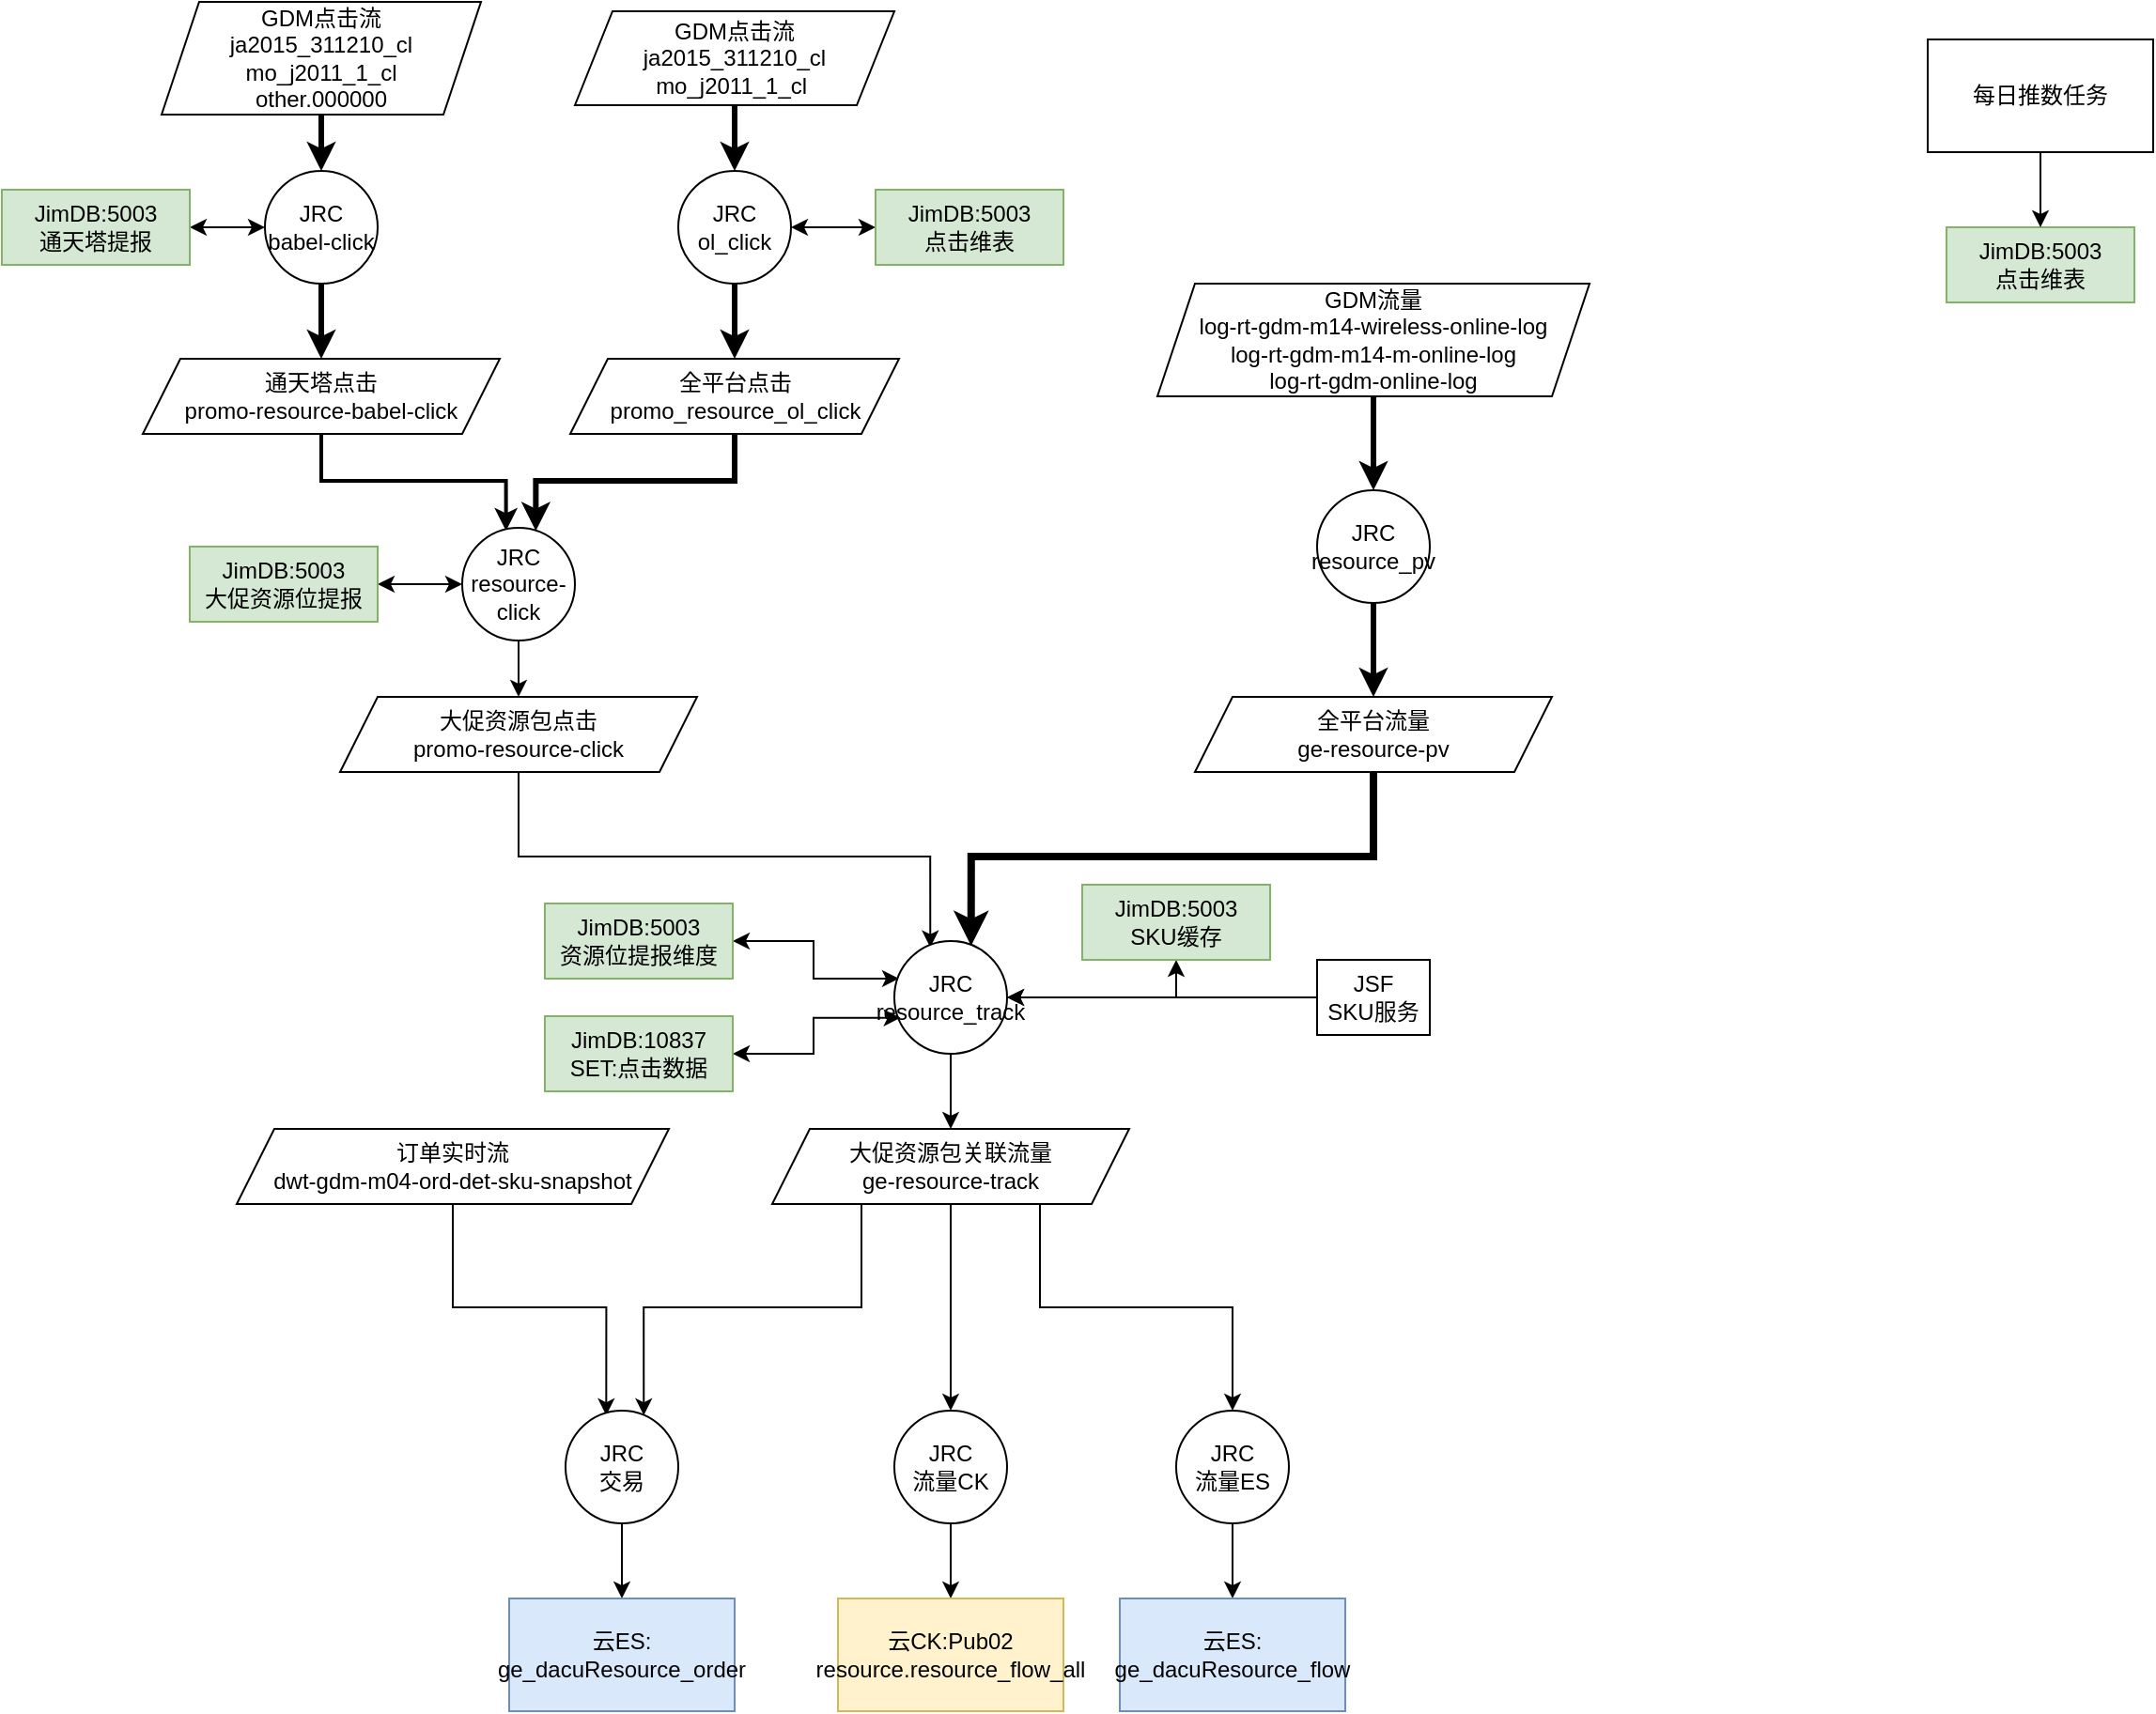 <mxfile version="13.9.1" type="github">
  <diagram id="Y2ApiTfD9mo3m8PPAAE7" name="Page-1">
    <mxGraphModel dx="1185" dy="635" grid="1" gridSize="10" guides="1" tooltips="1" connect="1" arrows="1" fold="1" page="1" pageScale="1" pageWidth="827" pageHeight="1169" math="0" shadow="0">
      <root>
        <mxCell id="0" />
        <mxCell id="1" parent="0" />
        <mxCell id="oiUOhZs4d3MyHZ9kf1-n-3" style="edgeStyle=orthogonalEdgeStyle;rounded=0;orthogonalLoop=1;jettySize=auto;html=1;exitX=0.5;exitY=1;exitDx=0;exitDy=0;strokeWidth=3;" parent="1" source="oiUOhZs4d3MyHZ9kf1-n-1" target="oiUOhZs4d3MyHZ9kf1-n-2" edge="1">
          <mxGeometry relative="1" as="geometry" />
        </mxCell>
        <mxCell id="oiUOhZs4d3MyHZ9kf1-n-1" value="GDM点击流&lt;br&gt;ja2015_311210_cl&lt;br&gt;mo_j2011_1_cl&lt;br&gt;other.000000&lt;span&gt; &lt;/span&gt;&lt;br&gt;&lt;span&gt; &lt;/span&gt;" style="shape=parallelogram;perimeter=parallelogramPerimeter;whiteSpace=wrap;html=1;fixedSize=1;" parent="1" vertex="1">
          <mxGeometry x="160" y="80" width="170" height="60" as="geometry" />
        </mxCell>
        <mxCell id="oiUOhZs4d3MyHZ9kf1-n-7" value="" style="edgeStyle=orthogonalEdgeStyle;rounded=0;orthogonalLoop=1;jettySize=auto;html=1;strokeWidth=3;" parent="1" source="oiUOhZs4d3MyHZ9kf1-n-2" target="oiUOhZs4d3MyHZ9kf1-n-6" edge="1">
          <mxGeometry relative="1" as="geometry" />
        </mxCell>
        <mxCell id="oiUOhZs4d3MyHZ9kf1-n-2" value="JRC&lt;br&gt;babel-click" style="ellipse;whiteSpace=wrap;html=1;aspect=fixed;" parent="1" vertex="1">
          <mxGeometry x="215" y="170" width="60" height="60" as="geometry" />
        </mxCell>
        <mxCell id="oiUOhZs4d3MyHZ9kf1-n-15" style="edgeStyle=orthogonalEdgeStyle;rounded=0;orthogonalLoop=1;jettySize=auto;html=1;exitX=0.5;exitY=1;exitDx=0;exitDy=0;entryX=0.389;entryY=0.028;entryDx=0;entryDy=0;entryPerimeter=0;strokeWidth=2;" parent="1" source="oiUOhZs4d3MyHZ9kf1-n-6" target="oiUOhZs4d3MyHZ9kf1-n-14" edge="1">
          <mxGeometry relative="1" as="geometry" />
        </mxCell>
        <mxCell id="oiUOhZs4d3MyHZ9kf1-n-6" value="通天塔点击&lt;br&gt;promo-resource-babel-click" style="shape=parallelogram;perimeter=parallelogramPerimeter;whiteSpace=wrap;html=1;fixedSize=1;" parent="1" vertex="1">
          <mxGeometry x="150" y="270" width="190" height="40" as="geometry" />
        </mxCell>
        <mxCell id="oiUOhZs4d3MyHZ9kf1-n-11" style="edgeStyle=orthogonalEdgeStyle;rounded=0;orthogonalLoop=1;jettySize=auto;html=1;exitX=0.5;exitY=1;exitDx=0;exitDy=0;entryX=0.5;entryY=0;entryDx=0;entryDy=0;strokeWidth=3;" parent="1" source="oiUOhZs4d3MyHZ9kf1-n-8" target="oiUOhZs4d3MyHZ9kf1-n-10" edge="1">
          <mxGeometry relative="1" as="geometry" />
        </mxCell>
        <mxCell id="oiUOhZs4d3MyHZ9kf1-n-8" value="GDM点击流&lt;br&gt;ja2015_311210_cl&lt;br&gt;mo_j2011_1_cl&lt;span&gt;&amp;nbsp;&lt;/span&gt;&lt;br&gt;&lt;span&gt; &lt;/span&gt;" style="shape=parallelogram;perimeter=parallelogramPerimeter;whiteSpace=wrap;html=1;fixedSize=1;" parent="1" vertex="1">
          <mxGeometry x="380" y="85" width="170" height="50" as="geometry" />
        </mxCell>
        <mxCell id="oiUOhZs4d3MyHZ9kf1-n-13" value="" style="edgeStyle=orthogonalEdgeStyle;rounded=0;orthogonalLoop=1;jettySize=auto;html=1;strokeWidth=3;" parent="1" source="oiUOhZs4d3MyHZ9kf1-n-10" target="oiUOhZs4d3MyHZ9kf1-n-12" edge="1">
          <mxGeometry relative="1" as="geometry" />
        </mxCell>
        <mxCell id="oiUOhZs4d3MyHZ9kf1-n-10" value="JRC&lt;br&gt;ol_click" style="ellipse;whiteSpace=wrap;html=1;aspect=fixed;" parent="1" vertex="1">
          <mxGeometry x="435" y="170" width="60" height="60" as="geometry" />
        </mxCell>
        <mxCell id="oiUOhZs4d3MyHZ9kf1-n-16" style="edgeStyle=orthogonalEdgeStyle;rounded=0;orthogonalLoop=1;jettySize=auto;html=1;exitX=0.5;exitY=1;exitDx=0;exitDy=0;entryX=0.653;entryY=0.028;entryDx=0;entryDy=0;entryPerimeter=0;strokeWidth=3;" parent="1" source="oiUOhZs4d3MyHZ9kf1-n-12" target="oiUOhZs4d3MyHZ9kf1-n-14" edge="1">
          <mxGeometry relative="1" as="geometry" />
        </mxCell>
        <mxCell id="oiUOhZs4d3MyHZ9kf1-n-12" value="全平台点击&lt;br&gt;promo_resource_ol_click" style="shape=parallelogram;perimeter=parallelogramPerimeter;whiteSpace=wrap;html=1;fixedSize=1;" parent="1" vertex="1">
          <mxGeometry x="377.5" y="270" width="175" height="40" as="geometry" />
        </mxCell>
        <mxCell id="oiUOhZs4d3MyHZ9kf1-n-18" style="edgeStyle=orthogonalEdgeStyle;rounded=0;orthogonalLoop=1;jettySize=auto;html=1;exitX=0.5;exitY=1;exitDx=0;exitDy=0;entryX=0.5;entryY=0;entryDx=0;entryDy=0;" parent="1" source="oiUOhZs4d3MyHZ9kf1-n-14" target="oiUOhZs4d3MyHZ9kf1-n-17" edge="1">
          <mxGeometry relative="1" as="geometry" />
        </mxCell>
        <mxCell id="oiUOhZs4d3MyHZ9kf1-n-14" value="JRC&lt;br&gt;resource-click" style="ellipse;whiteSpace=wrap;html=1;aspect=fixed;" parent="1" vertex="1">
          <mxGeometry x="320" y="360" width="60" height="60" as="geometry" />
        </mxCell>
        <mxCell id="oiUOhZs4d3MyHZ9kf1-n-25" style="edgeStyle=orthogonalEdgeStyle;rounded=0;orthogonalLoop=1;jettySize=auto;html=1;exitX=0.5;exitY=1;exitDx=0;exitDy=0;entryX=0.319;entryY=0.056;entryDx=0;entryDy=0;entryPerimeter=0;" parent="1" source="oiUOhZs4d3MyHZ9kf1-n-17" target="oiUOhZs4d3MyHZ9kf1-n-19" edge="1">
          <mxGeometry relative="1" as="geometry" />
        </mxCell>
        <mxCell id="oiUOhZs4d3MyHZ9kf1-n-17" value="大促资源包点击&lt;br&gt;promo-resource-click" style="shape=parallelogram;perimeter=parallelogramPerimeter;whiteSpace=wrap;html=1;fixedSize=1;" parent="1" vertex="1">
          <mxGeometry x="255" y="450" width="190" height="40" as="geometry" />
        </mxCell>
        <mxCell id="oiUOhZs4d3MyHZ9kf1-n-28" style="edgeStyle=orthogonalEdgeStyle;rounded=0;orthogonalLoop=1;jettySize=auto;html=1;exitX=0.5;exitY=1;exitDx=0;exitDy=0;entryX=0.5;entryY=0;entryDx=0;entryDy=0;" parent="1" source="oiUOhZs4d3MyHZ9kf1-n-19" target="oiUOhZs4d3MyHZ9kf1-n-27" edge="1">
          <mxGeometry relative="1" as="geometry" />
        </mxCell>
        <mxCell id="oiUOhZs4d3MyHZ9kf1-n-36" style="edgeStyle=orthogonalEdgeStyle;rounded=0;orthogonalLoop=1;jettySize=auto;html=1;exitX=0.042;exitY=0.333;exitDx=0;exitDy=0;startArrow=classic;startFill=1;exitPerimeter=0;" parent="1" source="oiUOhZs4d3MyHZ9kf1-n-19" target="oiUOhZs4d3MyHZ9kf1-n-35" edge="1">
          <mxGeometry relative="1" as="geometry" />
        </mxCell>
        <mxCell id="oiUOhZs4d3MyHZ9kf1-n-19" value="JRC&lt;br&gt;resource_track" style="ellipse;whiteSpace=wrap;html=1;aspect=fixed;" parent="1" vertex="1">
          <mxGeometry x="550" y="580" width="60" height="60" as="geometry" />
        </mxCell>
        <mxCell id="oiUOhZs4d3MyHZ9kf1-n-22" style="edgeStyle=orthogonalEdgeStyle;rounded=0;orthogonalLoop=1;jettySize=auto;html=1;exitX=0.5;exitY=1;exitDx=0;exitDy=0;entryX=0.5;entryY=0;entryDx=0;entryDy=0;strokeWidth=3;" parent="1" source="oiUOhZs4d3MyHZ9kf1-n-20" target="oiUOhZs4d3MyHZ9kf1-n-21" edge="1">
          <mxGeometry relative="1" as="geometry" />
        </mxCell>
        <mxCell id="oiUOhZs4d3MyHZ9kf1-n-20" value="GDM流量&lt;br&gt;&lt;div&gt;log-rt-gdm-m14-wireless-online-log&lt;/div&gt;&lt;div&gt;&lt;/div&gt;&lt;div&gt;log-rt-gdm-m14-m-online-log&lt;/div&gt;&lt;div&gt;&lt;/div&gt;&lt;div&gt;log-rt-gdm-online-log&lt;/div&gt;&lt;span&gt; &lt;/span&gt;" style="shape=parallelogram;perimeter=parallelogramPerimeter;whiteSpace=wrap;html=1;fixedSize=1;" parent="1" vertex="1">
          <mxGeometry x="690" y="230" width="230" height="60" as="geometry" />
        </mxCell>
        <mxCell id="oiUOhZs4d3MyHZ9kf1-n-24" style="edgeStyle=orthogonalEdgeStyle;rounded=0;orthogonalLoop=1;jettySize=auto;html=1;exitX=0.5;exitY=1;exitDx=0;exitDy=0;strokeWidth=3;" parent="1" source="oiUOhZs4d3MyHZ9kf1-n-21" target="oiUOhZs4d3MyHZ9kf1-n-23" edge="1">
          <mxGeometry relative="1" as="geometry" />
        </mxCell>
        <mxCell id="oiUOhZs4d3MyHZ9kf1-n-21" value="JRC&lt;br&gt;resource_pv" style="ellipse;whiteSpace=wrap;html=1;aspect=fixed;" parent="1" vertex="1">
          <mxGeometry x="775" y="340" width="60" height="60" as="geometry" />
        </mxCell>
        <mxCell id="oiUOhZs4d3MyHZ9kf1-n-26" style="edgeStyle=orthogonalEdgeStyle;rounded=0;orthogonalLoop=1;jettySize=auto;html=1;exitX=0.5;exitY=1;exitDx=0;exitDy=0;entryX=0.681;entryY=0.042;entryDx=0;entryDy=0;entryPerimeter=0;strokeWidth=4;" parent="1" source="oiUOhZs4d3MyHZ9kf1-n-23" target="oiUOhZs4d3MyHZ9kf1-n-19" edge="1">
          <mxGeometry relative="1" as="geometry">
            <mxPoint x="580" y="580" as="targetPoint" />
          </mxGeometry>
        </mxCell>
        <mxCell id="oiUOhZs4d3MyHZ9kf1-n-23" value="全平台流量&lt;br&gt;ge-resource-pv" style="shape=parallelogram;perimeter=parallelogramPerimeter;whiteSpace=wrap;html=1;fixedSize=1;" parent="1" vertex="1">
          <mxGeometry x="710" y="450" width="190" height="40" as="geometry" />
        </mxCell>
        <mxCell id="q5lQ5qAvXVzz90SRcJgr-5" style="edgeStyle=orthogonalEdgeStyle;rounded=0;jumpSize=3;orthogonalLoop=1;jettySize=auto;html=1;exitX=0.25;exitY=1;exitDx=0;exitDy=0;entryX=0.694;entryY=0.042;entryDx=0;entryDy=0;startArrow=none;startFill=0;startSize=6;endSize=6;strokeWidth=1;entryPerimeter=0;" parent="1" source="oiUOhZs4d3MyHZ9kf1-n-27" target="q5lQ5qAvXVzz90SRcJgr-4" edge="1">
          <mxGeometry relative="1" as="geometry" />
        </mxCell>
        <mxCell id="q5lQ5qAvXVzz90SRcJgr-8" style="edgeStyle=orthogonalEdgeStyle;rounded=0;jumpSize=3;orthogonalLoop=1;jettySize=auto;html=1;exitX=0.5;exitY=1;exitDx=0;exitDy=0;entryX=0.5;entryY=0;entryDx=0;entryDy=0;startArrow=none;startFill=0;startSize=6;endSize=6;strokeWidth=1;" parent="1" source="oiUOhZs4d3MyHZ9kf1-n-27" target="q5lQ5qAvXVzz90SRcJgr-1" edge="1">
          <mxGeometry relative="1" as="geometry" />
        </mxCell>
        <mxCell id="q5lQ5qAvXVzz90SRcJgr-9" style="edgeStyle=orthogonalEdgeStyle;rounded=0;jumpSize=3;orthogonalLoop=1;jettySize=auto;html=1;exitX=0.75;exitY=1;exitDx=0;exitDy=0;entryX=0.5;entryY=0;entryDx=0;entryDy=0;startArrow=none;startFill=0;startSize=6;endSize=6;strokeWidth=1;" parent="1" source="oiUOhZs4d3MyHZ9kf1-n-27" target="q5lQ5qAvXVzz90SRcJgr-2" edge="1">
          <mxGeometry relative="1" as="geometry" />
        </mxCell>
        <mxCell id="oiUOhZs4d3MyHZ9kf1-n-27" value="大促资源包关联流量&lt;br&gt;ge-resource-track" style="shape=parallelogram;perimeter=parallelogramPerimeter;whiteSpace=wrap;html=1;fixedSize=1;" parent="1" vertex="1">
          <mxGeometry x="485" y="680" width="190" height="40" as="geometry" />
        </mxCell>
        <mxCell id="oiUOhZs4d3MyHZ9kf1-n-32" style="edgeStyle=orthogonalEdgeStyle;rounded=0;orthogonalLoop=1;jettySize=auto;html=1;exitX=0;exitY=0.5;exitDx=0;exitDy=0;entryX=1;entryY=0.5;entryDx=0;entryDy=0;" parent="1" source="oiUOhZs4d3MyHZ9kf1-n-30" target="oiUOhZs4d3MyHZ9kf1-n-19" edge="1">
          <mxGeometry relative="1" as="geometry" />
        </mxCell>
        <mxCell id="oiUOhZs4d3MyHZ9kf1-n-30" value="JSF&lt;br&gt;SKU服务" style="whiteSpace=wrap;html=1;" parent="1" vertex="1">
          <mxGeometry x="775" y="590" width="60" height="40" as="geometry" />
        </mxCell>
        <mxCell id="oiUOhZs4d3MyHZ9kf1-n-35" value="JimDB:5003&lt;br&gt;资源位提报维度" style="rounded=0;whiteSpace=wrap;html=1;fillColor=#d5e8d4;strokeColor=#82b366;" parent="1" vertex="1">
          <mxGeometry x="364" y="560" width="100" height="40" as="geometry" />
        </mxCell>
        <mxCell id="oiUOhZs4d3MyHZ9kf1-n-41" style="edgeStyle=orthogonalEdgeStyle;rounded=0;orthogonalLoop=1;jettySize=auto;html=1;exitX=1;exitY=0.5;exitDx=0;exitDy=0;entryX=0.056;entryY=0.681;entryDx=0;entryDy=0;startArrow=classic;startFill=1;entryPerimeter=0;" parent="1" source="oiUOhZs4d3MyHZ9kf1-n-37" target="oiUOhZs4d3MyHZ9kf1-n-19" edge="1">
          <mxGeometry relative="1" as="geometry" />
        </mxCell>
        <mxCell id="oiUOhZs4d3MyHZ9kf1-n-37" value="JimDB:10837&lt;br&gt;SET:点击数据" style="rounded=0;whiteSpace=wrap;html=1;fillColor=#d5e8d4;strokeColor=#82b366;" parent="1" vertex="1">
          <mxGeometry x="364" y="620" width="100" height="40" as="geometry" />
        </mxCell>
        <mxCell id="oiUOhZs4d3MyHZ9kf1-n-39" style="edgeStyle=orthogonalEdgeStyle;rounded=0;orthogonalLoop=1;jettySize=auto;html=1;exitX=0.5;exitY=1;exitDx=0;exitDy=0;entryX=1;entryY=0.5;entryDx=0;entryDy=0;startArrow=classic;startFill=1;" parent="1" source="oiUOhZs4d3MyHZ9kf1-n-38" target="oiUOhZs4d3MyHZ9kf1-n-19" edge="1">
          <mxGeometry relative="1" as="geometry" />
        </mxCell>
        <mxCell id="oiUOhZs4d3MyHZ9kf1-n-38" value="JimDB:5003&lt;br&gt;SKU缓存" style="rounded=0;whiteSpace=wrap;html=1;fillColor=#d5e8d4;strokeColor=#82b366;" parent="1" vertex="1">
          <mxGeometry x="650" y="550" width="100" height="40" as="geometry" />
        </mxCell>
        <mxCell id="oiUOhZs4d3MyHZ9kf1-n-43" style="edgeStyle=orthogonalEdgeStyle;rounded=0;orthogonalLoop=1;jettySize=auto;html=1;exitX=1;exitY=0.5;exitDx=0;exitDy=0;entryX=0;entryY=0.5;entryDx=0;entryDy=0;startArrow=classic;startFill=1;strokeWidth=1;jumpSize=3;startSize=6;endSize=6;" parent="1" source="oiUOhZs4d3MyHZ9kf1-n-42" target="oiUOhZs4d3MyHZ9kf1-n-14" edge="1">
          <mxGeometry relative="1" as="geometry" />
        </mxCell>
        <mxCell id="oiUOhZs4d3MyHZ9kf1-n-42" value="JimDB:5003&lt;br&gt;大促资源位提报" style="rounded=0;whiteSpace=wrap;html=1;fillColor=#d5e8d4;strokeColor=#82b366;" parent="1" vertex="1">
          <mxGeometry x="175" y="370" width="100" height="40" as="geometry" />
        </mxCell>
        <mxCell id="oiUOhZs4d3MyHZ9kf1-n-45" style="edgeStyle=orthogonalEdgeStyle;rounded=0;jumpSize=3;orthogonalLoop=1;jettySize=auto;html=1;exitX=1;exitY=0.5;exitDx=0;exitDy=0;entryX=0;entryY=0.5;entryDx=0;entryDy=0;startArrow=classic;startFill=1;startSize=6;endSize=6;strokeWidth=1;" parent="1" source="oiUOhZs4d3MyHZ9kf1-n-44" target="oiUOhZs4d3MyHZ9kf1-n-2" edge="1">
          <mxGeometry relative="1" as="geometry" />
        </mxCell>
        <mxCell id="oiUOhZs4d3MyHZ9kf1-n-44" value="JimDB:5003&lt;br&gt;通天塔提报" style="rounded=0;whiteSpace=wrap;html=1;fillColor=#d5e8d4;strokeColor=#82b366;" parent="1" vertex="1">
          <mxGeometry x="75" y="180" width="100" height="40" as="geometry" />
        </mxCell>
        <mxCell id="oiUOhZs4d3MyHZ9kf1-n-47" style="edgeStyle=orthogonalEdgeStyle;rounded=0;jumpSize=3;orthogonalLoop=1;jettySize=auto;html=1;exitX=0;exitY=0.5;exitDx=0;exitDy=0;startArrow=classic;startFill=1;startSize=6;endSize=6;strokeWidth=1;entryX=1;entryY=0.5;entryDx=0;entryDy=0;" parent="1" source="oiUOhZs4d3MyHZ9kf1-n-46" target="oiUOhZs4d3MyHZ9kf1-n-10" edge="1">
          <mxGeometry relative="1" as="geometry">
            <mxPoint x="500" y="200" as="targetPoint" />
          </mxGeometry>
        </mxCell>
        <mxCell id="oiUOhZs4d3MyHZ9kf1-n-46" value="JimDB:5003&lt;br&gt;点击维表" style="rounded=0;whiteSpace=wrap;html=1;fillColor=#d5e8d4;strokeColor=#82b366;" parent="1" vertex="1">
          <mxGeometry x="540" y="180" width="100" height="40" as="geometry" />
        </mxCell>
        <mxCell id="jCe4F_X1bsX7e5N38AL6-6" style="edgeStyle=orthogonalEdgeStyle;rounded=0;orthogonalLoop=1;jettySize=auto;html=1;exitX=0.5;exitY=1;exitDx=0;exitDy=0;entryX=0.5;entryY=0;entryDx=0;entryDy=0;" edge="1" parent="1" source="q5lQ5qAvXVzz90SRcJgr-1" target="jCe4F_X1bsX7e5N38AL6-4">
          <mxGeometry relative="1" as="geometry" />
        </mxCell>
        <mxCell id="q5lQ5qAvXVzz90SRcJgr-1" value="JRC&lt;br&gt;流量CK" style="ellipse;whiteSpace=wrap;html=1;aspect=fixed;" parent="1" vertex="1">
          <mxGeometry x="550" y="830" width="60" height="60" as="geometry" />
        </mxCell>
        <mxCell id="jCe4F_X1bsX7e5N38AL6-7" style="edgeStyle=orthogonalEdgeStyle;rounded=0;orthogonalLoop=1;jettySize=auto;html=1;exitX=0.5;exitY=1;exitDx=0;exitDy=0;entryX=0.5;entryY=0;entryDx=0;entryDy=0;" edge="1" parent="1" source="q5lQ5qAvXVzz90SRcJgr-2" target="jCe4F_X1bsX7e5N38AL6-3">
          <mxGeometry relative="1" as="geometry" />
        </mxCell>
        <mxCell id="q5lQ5qAvXVzz90SRcJgr-2" value="JRC&lt;br&gt;流量ES" style="ellipse;whiteSpace=wrap;html=1;aspect=fixed;" parent="1" vertex="1">
          <mxGeometry x="700" y="830" width="60" height="60" as="geometry" />
        </mxCell>
        <mxCell id="q5lQ5qAvXVzz90SRcJgr-7" style="edgeStyle=orthogonalEdgeStyle;rounded=0;jumpSize=3;orthogonalLoop=1;jettySize=auto;html=1;exitX=0.5;exitY=1;exitDx=0;exitDy=0;entryX=0.361;entryY=0.042;entryDx=0;entryDy=0;entryPerimeter=0;startArrow=none;startFill=0;startSize=6;endSize=6;strokeWidth=1;" parent="1" source="q5lQ5qAvXVzz90SRcJgr-3" target="q5lQ5qAvXVzz90SRcJgr-4" edge="1">
          <mxGeometry relative="1" as="geometry" />
        </mxCell>
        <mxCell id="q5lQ5qAvXVzz90SRcJgr-3" value="订单实时流&lt;br&gt;dwt-gdm-m04-ord-det-sku-snapshot" style="shape=parallelogram;perimeter=parallelogramPerimeter;whiteSpace=wrap;html=1;fixedSize=1;" parent="1" vertex="1">
          <mxGeometry x="200" y="680" width="230" height="40" as="geometry" />
        </mxCell>
        <mxCell id="jCe4F_X1bsX7e5N38AL6-5" style="edgeStyle=orthogonalEdgeStyle;rounded=0;orthogonalLoop=1;jettySize=auto;html=1;exitX=0.5;exitY=1;exitDx=0;exitDy=0;entryX=0.5;entryY=0;entryDx=0;entryDy=0;" edge="1" parent="1" source="q5lQ5qAvXVzz90SRcJgr-4" target="jCe4F_X1bsX7e5N38AL6-2">
          <mxGeometry relative="1" as="geometry" />
        </mxCell>
        <mxCell id="q5lQ5qAvXVzz90SRcJgr-4" value="JRC&lt;br&gt;交易" style="ellipse;whiteSpace=wrap;html=1;aspect=fixed;" parent="1" vertex="1">
          <mxGeometry x="375" y="830" width="60" height="60" as="geometry" />
        </mxCell>
        <mxCell id="jCe4F_X1bsX7e5N38AL6-2" value="云ES:&lt;br&gt;ge_dacuResource_order" style="rounded=0;whiteSpace=wrap;html=1;fillColor=#dae8fc;strokeColor=#6c8ebf;" vertex="1" parent="1">
          <mxGeometry x="345" y="930" width="120" height="60" as="geometry" />
        </mxCell>
        <mxCell id="jCe4F_X1bsX7e5N38AL6-3" value="云ES:&lt;br&gt;ge_dacuResource_flow" style="rounded=0;whiteSpace=wrap;html=1;fillColor=#dae8fc;strokeColor=#6c8ebf;" vertex="1" parent="1">
          <mxGeometry x="670" y="930" width="120" height="60" as="geometry" />
        </mxCell>
        <mxCell id="jCe4F_X1bsX7e5N38AL6-4" value="云CK:Pub02&lt;br&gt;resource.resource_flow_all" style="rounded=0;whiteSpace=wrap;html=1;fillColor=#fff2cc;strokeColor=#d6b656;" vertex="1" parent="1">
          <mxGeometry x="520" y="930" width="120" height="60" as="geometry" />
        </mxCell>
        <mxCell id="jCe4F_X1bsX7e5N38AL6-8" value="JimDB:5003&lt;br&gt;点击维表" style="rounded=0;whiteSpace=wrap;html=1;fillColor=#d5e8d4;strokeColor=#82b366;" vertex="1" parent="1">
          <mxGeometry x="1110" y="200" width="100" height="40" as="geometry" />
        </mxCell>
        <mxCell id="jCe4F_X1bsX7e5N38AL6-10" style="edgeStyle=orthogonalEdgeStyle;rounded=0;orthogonalLoop=1;jettySize=auto;html=1;exitX=0.5;exitY=1;exitDx=0;exitDy=0;entryX=0.5;entryY=0;entryDx=0;entryDy=0;" edge="1" parent="1" source="jCe4F_X1bsX7e5N38AL6-9" target="jCe4F_X1bsX7e5N38AL6-8">
          <mxGeometry relative="1" as="geometry" />
        </mxCell>
        <mxCell id="jCe4F_X1bsX7e5N38AL6-9" value="每日推数任务" style="rounded=0;whiteSpace=wrap;html=1;" vertex="1" parent="1">
          <mxGeometry x="1100" y="100" width="120" height="60" as="geometry" />
        </mxCell>
      </root>
    </mxGraphModel>
  </diagram>
</mxfile>
